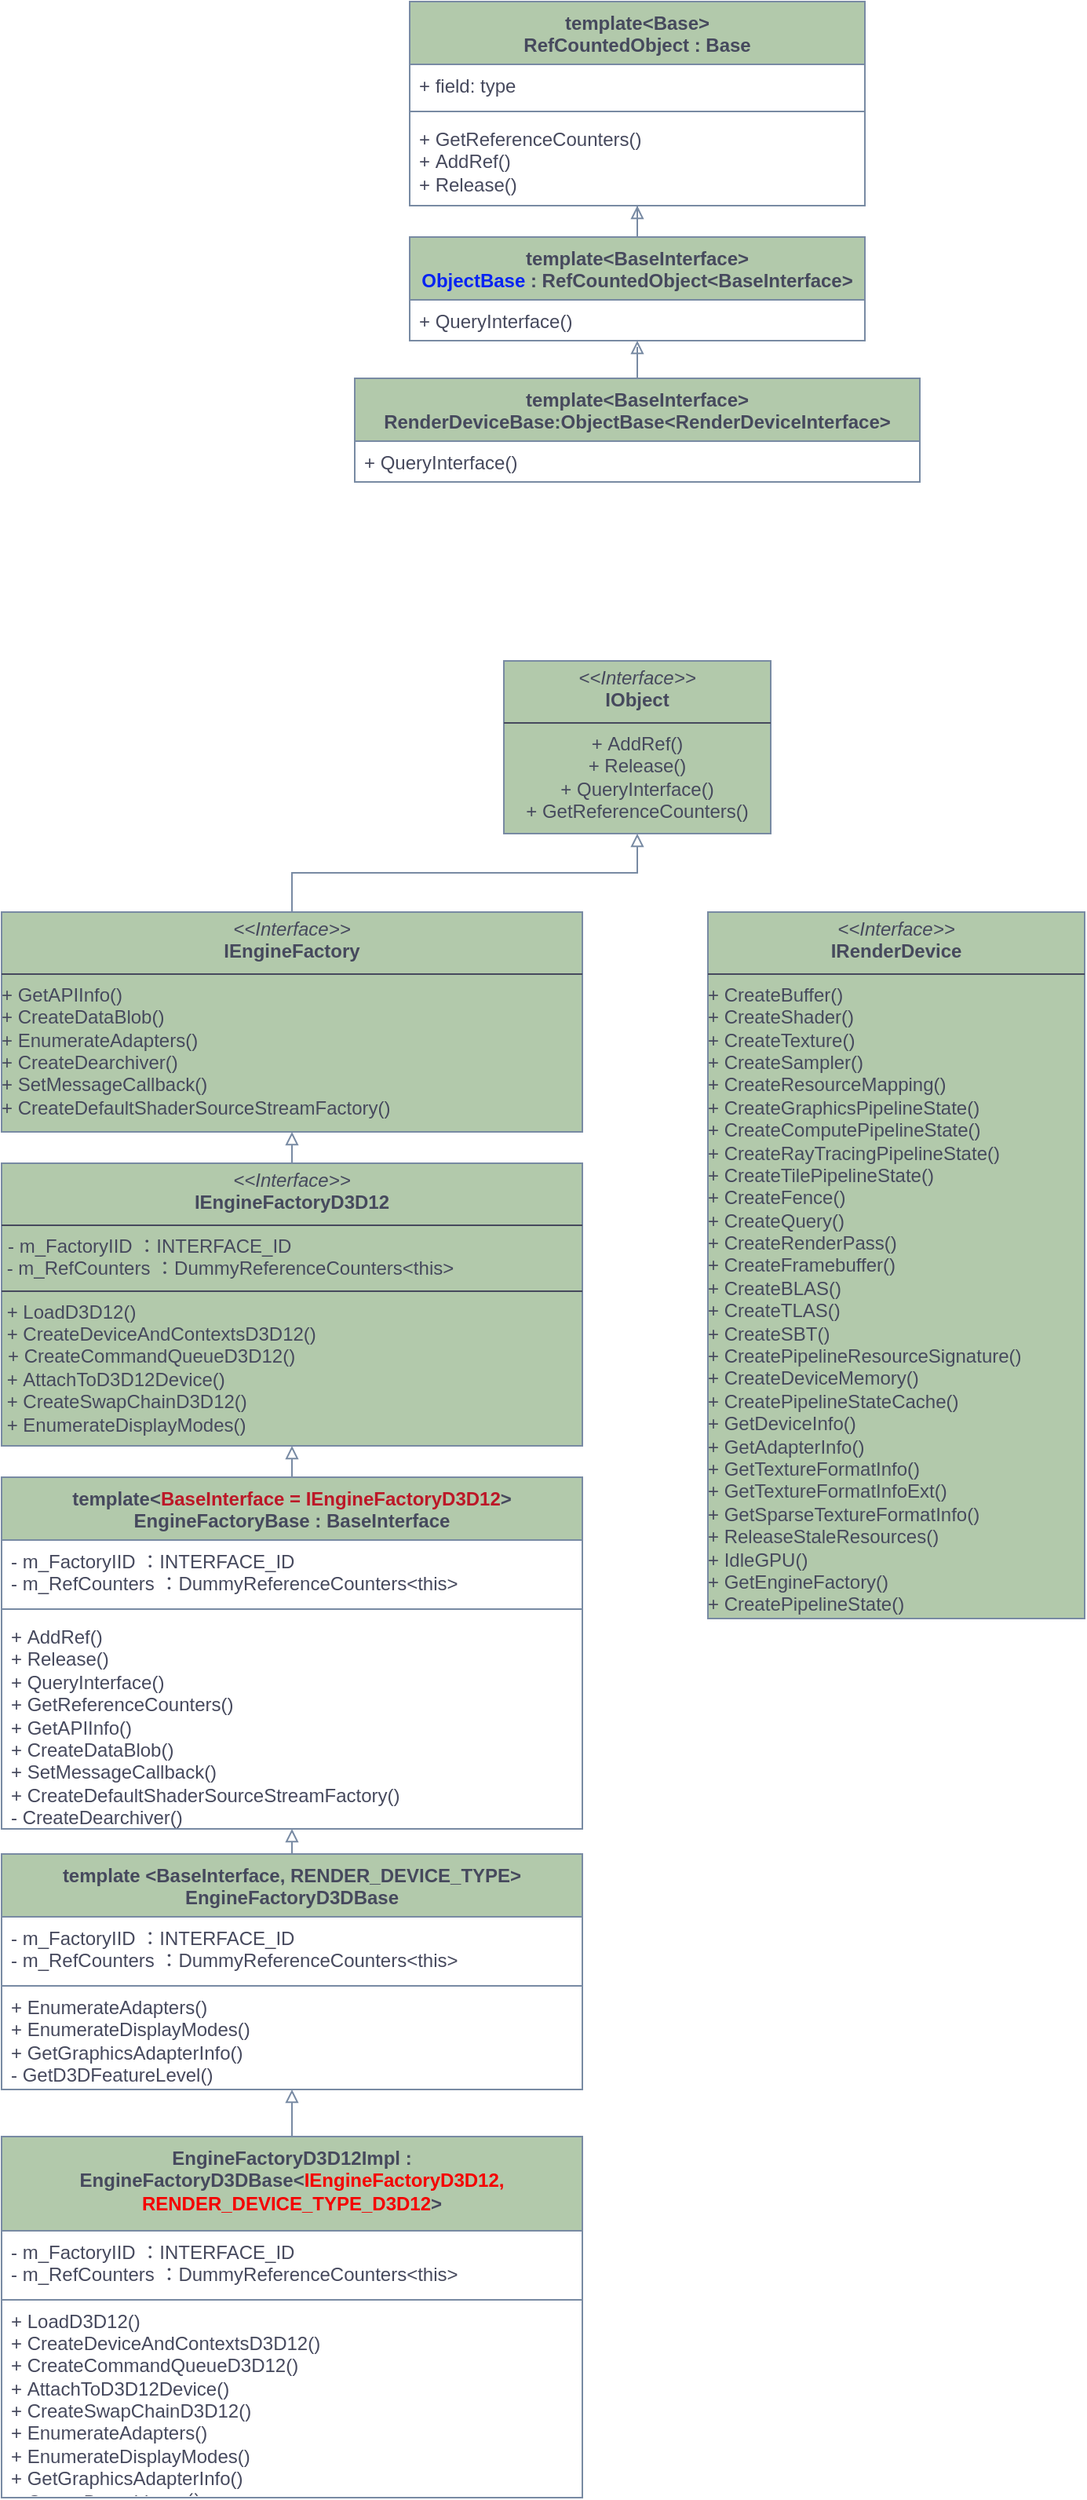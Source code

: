 <mxfile version="24.7.5">
  <diagram id="C5RBs43oDa-KdzZeNtuy" name="Page-1">
    <mxGraphModel dx="1050" dy="652" grid="1" gridSize="10" guides="1" tooltips="1" connect="1" arrows="1" fold="1" page="1" pageScale="1" pageWidth="827" pageHeight="1169" math="0" shadow="0">
      <root>
        <mxCell id="WIyWlLk6GJQsqaUBKTNV-0" />
        <mxCell id="WIyWlLk6GJQsqaUBKTNV-1" parent="WIyWlLk6GJQsqaUBKTNV-0" />
        <mxCell id="uO3FxK8MSbtDPoYA_33R-14" value="&lt;p style=&quot;margin: 4px 0px 0px;&quot;&gt;&lt;i&gt;&amp;lt;&amp;lt;Interface&amp;gt;&amp;gt;&lt;/i&gt;&lt;br&gt;&lt;b&gt;IObject&lt;/b&gt;&lt;/p&gt;&lt;hr size=&quot;1&quot; style=&quot;border-style:solid;&quot;&gt;&lt;p style=&quot;margin:0px;margin-left:4px;&quot;&gt;&lt;/p&gt;&lt;p style=&quot;margin:0px;margin-left:4px;&quot;&gt;&lt;/p&gt;&lt;div style=&quot;&quot;&gt;&lt;div&gt;&lt;span style=&quot;background-color: initial;&quot;&gt;+&amp;nbsp;&lt;/span&gt;&lt;span style=&quot;background-color: initial;&quot;&gt;AddRef()&lt;/span&gt;&lt;/div&gt;&lt;div&gt;&lt;span style=&quot;background-color: initial;&quot;&gt;+&amp;nbsp;&lt;/span&gt;&lt;span style=&quot;background-color: initial;&quot;&gt;Release()&lt;/span&gt;&lt;/div&gt;&lt;/div&gt;&lt;div style=&quot;&quot;&gt;&lt;span style=&quot;background-color: initial;&quot;&gt;+ QueryInterface&lt;/span&gt;&lt;span style=&quot;background-color: initial;&quot;&gt;()&lt;/span&gt;&lt;/div&gt;&lt;div style=&quot;&quot;&gt;&lt;span style=&quot;background-color: initial;&quot;&gt;+&amp;nbsp;&lt;/span&gt;&lt;span style=&quot;background-color: initial;&quot;&gt;GetReferenceCounters()&lt;/span&gt;&lt;/div&gt;&lt;p&gt;&lt;/p&gt;" style="verticalAlign=middle;align=center;overflow=fill;html=1;whiteSpace=wrap;labelBackgroundColor=none;fillColor=#B2C9AB;strokeColor=#788AA3;fontColor=#46495D;" vertex="1" parent="WIyWlLk6GJQsqaUBKTNV-1">
          <mxGeometry x="740" y="1100" width="170" height="110" as="geometry" />
        </mxCell>
        <mxCell id="uO3FxK8MSbtDPoYA_33R-17" style="edgeStyle=orthogonalEdgeStyle;rounded=0;orthogonalLoop=1;jettySize=auto;html=1;exitX=0.5;exitY=0;exitDx=0;exitDy=0;entryX=0.5;entryY=1;entryDx=0;entryDy=0;endArrow=block;endFill=0;labelBackgroundColor=none;strokeColor=#788AA3;fontColor=default;" edge="1" parent="WIyWlLk6GJQsqaUBKTNV-1" source="uO3FxK8MSbtDPoYA_33R-15" target="uO3FxK8MSbtDPoYA_33R-14">
          <mxGeometry relative="1" as="geometry" />
        </mxCell>
        <mxCell id="uO3FxK8MSbtDPoYA_33R-15" value="&lt;p style=&quot;margin: 4px 0px 0px;&quot;&gt;&lt;i&gt;&amp;lt;&amp;lt;Interface&amp;gt;&amp;gt;&lt;/i&gt;&lt;br&gt;&lt;b&gt;IEngineFactory&lt;/b&gt;&lt;br&gt;&lt;/p&gt;&lt;hr size=&quot;1&quot; style=&quot;border-style:solid;&quot;&gt;&lt;p style=&quot;margin:0px;margin-left:4px;&quot;&gt;&lt;/p&gt;&lt;p style=&quot;margin:0px;margin-left:4px;&quot;&gt;&lt;/p&gt;&lt;div style=&quot;&quot;&gt;&lt;div style=&quot;text-align: left;&quot;&gt;&lt;span style=&quot;background-color: initial;&quot;&gt;+&amp;nbsp;&lt;/span&gt;&lt;span style=&quot;background-color: initial;&quot;&gt;GetAPIInfo()&lt;/span&gt;&lt;/div&gt;&lt;div style=&quot;text-align: left;&quot;&gt;&lt;span style=&quot;background-color: initial;&quot;&gt;+&amp;nbsp;&lt;/span&gt;&lt;span style=&quot;background-color: initial;&quot;&gt;CreateDataBlob()&lt;/span&gt;&lt;/div&gt;&lt;/div&gt;&lt;div style=&quot;text-align: left;&quot;&gt;&lt;span style=&quot;background-color: initial;&quot;&gt;+&amp;nbsp;&lt;/span&gt;&lt;span style=&quot;background-color: initial;&quot;&gt;EnumerateAdapters()&lt;/span&gt;&lt;/div&gt;&lt;div style=&quot;text-align: left;&quot;&gt;&lt;span style=&quot;background-color: initial;&quot;&gt;+&amp;nbsp;&lt;/span&gt;&lt;span style=&quot;background-color: initial;&quot;&gt;CreateDearchiver()&lt;/span&gt;&lt;/div&gt;&lt;div style=&quot;text-align: left;&quot;&gt;&lt;span style=&quot;background-color: initial;&quot;&gt;+&amp;nbsp;&lt;/span&gt;&lt;span style=&quot;background-color: initial;&quot;&gt;SetMessageCallback()&lt;/span&gt;&lt;/div&gt;&lt;div style=&quot;text-align: left;&quot;&gt;&lt;span style=&quot;background-color: initial;&quot;&gt;+&amp;nbsp;&lt;/span&gt;&lt;span style=&quot;background-color: initial;&quot;&gt;CreateDefaultShaderSourceStreamFactory()&lt;/span&gt;&lt;/div&gt;&lt;p&gt;&lt;/p&gt;" style="verticalAlign=middle;align=center;overflow=fill;html=1;whiteSpace=wrap;labelBackgroundColor=none;fillColor=#B2C9AB;strokeColor=#788AA3;fontColor=#46495D;" vertex="1" parent="WIyWlLk6GJQsqaUBKTNV-1">
          <mxGeometry x="420" y="1260" width="370" height="140" as="geometry" />
        </mxCell>
        <mxCell id="uO3FxK8MSbtDPoYA_33R-46" style="edgeStyle=orthogonalEdgeStyle;rounded=0;orthogonalLoop=1;jettySize=auto;html=1;exitX=0.5;exitY=0;exitDx=0;exitDy=0;entryX=0.5;entryY=1;entryDx=0;entryDy=0;strokeColor=#788AA3;fontColor=#46495D;fillColor=#B2C9AB;endArrow=block;endFill=0;" edge="1" parent="WIyWlLk6GJQsqaUBKTNV-1" source="uO3FxK8MSbtDPoYA_33R-18" target="uO3FxK8MSbtDPoYA_33R-44">
          <mxGeometry relative="1" as="geometry" />
        </mxCell>
        <mxCell id="uO3FxK8MSbtDPoYA_33R-18" value="&lt;div&gt;template&amp;lt;&lt;font color=&quot;#bc1727&quot;&gt;BaseInterface = IEngineFactoryD3D12&lt;/font&gt;&amp;gt;&lt;/div&gt;EngineFactoryBase : BaseInterface" style="swimlane;fontStyle=1;align=center;verticalAlign=top;childLayout=stackLayout;horizontal=1;startSize=40;horizontalStack=0;resizeParent=1;resizeParentMax=0;resizeLast=0;collapsible=1;marginBottom=0;whiteSpace=wrap;html=1;labelBackgroundColor=none;fillColor=#B2C9AB;strokeColor=#788AA3;fontColor=#46495D;" vertex="1" parent="WIyWlLk6GJQsqaUBKTNV-1">
          <mxGeometry x="420" y="1620" width="370" height="224" as="geometry">
            <mxRectangle x="390" y="610" width="170" height="40" as="alternateBounds" />
          </mxGeometry>
        </mxCell>
        <mxCell id="uO3FxK8MSbtDPoYA_33R-19" value="- m_FactoryIID ：INTERFACE_ID&lt;div&gt;- m_RefCounters ：DummyReferenceCounters&amp;lt;this&amp;gt;&lt;/div&gt;" style="text;strokeColor=none;fillColor=none;align=left;verticalAlign=top;spacingLeft=4;spacingRight=4;overflow=hidden;rotatable=0;points=[[0,0.5],[1,0.5]];portConstraint=eastwest;whiteSpace=wrap;html=1;labelBackgroundColor=none;fontColor=#46495D;" vertex="1" parent="uO3FxK8MSbtDPoYA_33R-18">
          <mxGeometry y="40" width="370" height="40" as="geometry" />
        </mxCell>
        <mxCell id="uO3FxK8MSbtDPoYA_33R-20" value="" style="line;strokeWidth=1;fillColor=none;align=left;verticalAlign=middle;spacingTop=-1;spacingLeft=3;spacingRight=3;rotatable=0;labelPosition=right;points=[];portConstraint=eastwest;strokeColor=#788AA3;labelBackgroundColor=none;fontColor=#46495D;" vertex="1" parent="uO3FxK8MSbtDPoYA_33R-18">
          <mxGeometry y="80" width="370" height="8" as="geometry" />
        </mxCell>
        <mxCell id="uO3FxK8MSbtDPoYA_33R-21" value="&lt;div&gt;+&amp;nbsp;AddRef()&lt;/div&gt;&lt;div&gt;+ Release()&lt;/div&gt;+ QueryInterface()&lt;div&gt;+&amp;nbsp;GetReferenceCounters()&lt;/div&gt;&lt;div&gt;+&amp;nbsp;GetAPIInfo()&lt;/div&gt;&lt;div&gt;+ CreateDataBlob()&lt;br&gt;&lt;/div&gt;&lt;div&gt;+&amp;nbsp;SetMessageCallback()&lt;/div&gt;&lt;div&gt;+&amp;nbsp;CreateDefaultShaderSourceStreamFactory()&lt;/div&gt;&lt;div&gt;-&amp;nbsp;CreateDearchiver()&lt;/div&gt;" style="text;strokeColor=none;fillColor=none;align=left;verticalAlign=top;spacingLeft=4;spacingRight=4;overflow=hidden;rotatable=0;points=[[0,0.5],[1,0.5]];portConstraint=eastwest;whiteSpace=wrap;html=1;labelBackgroundColor=none;fontColor=#46495D;" vertex="1" parent="uO3FxK8MSbtDPoYA_33R-18">
          <mxGeometry y="88" width="370" height="136" as="geometry" />
        </mxCell>
        <mxCell id="uO3FxK8MSbtDPoYA_33R-27" style="edgeStyle=orthogonalEdgeStyle;rounded=0;orthogonalLoop=1;jettySize=auto;html=1;endArrow=block;endFill=0;labelBackgroundColor=none;strokeColor=#788AA3;fontColor=default;" edge="1" parent="WIyWlLk6GJQsqaUBKTNV-1" source="uO3FxK8MSbtDPoYA_33R-22" target="uO3FxK8MSbtDPoYA_33R-18">
          <mxGeometry relative="1" as="geometry">
            <Array as="points">
              <mxPoint x="605" y="1840" />
              <mxPoint x="605" y="1840" />
            </Array>
          </mxGeometry>
        </mxCell>
        <mxCell id="uO3FxK8MSbtDPoYA_33R-22" value="&lt;div&gt;template &amp;lt;BaseInterface, RENDER_DEVICE_TYPE&amp;gt;&lt;br&gt;&lt;/div&gt;EngineFactoryD3DBase" style="swimlane;fontStyle=1;align=center;verticalAlign=top;childLayout=stackLayout;horizontal=1;startSize=40;horizontalStack=0;resizeParent=1;resizeParentMax=0;resizeLast=0;collapsible=1;marginBottom=0;whiteSpace=wrap;html=1;labelBackgroundColor=none;fillColor=#B2C9AB;strokeColor=#788AA3;fontColor=#46495D;" vertex="1" parent="WIyWlLk6GJQsqaUBKTNV-1">
          <mxGeometry x="420" y="1860" width="370" height="150" as="geometry">
            <mxRectangle x="390" y="610" width="170" height="40" as="alternateBounds" />
          </mxGeometry>
        </mxCell>
        <mxCell id="uO3FxK8MSbtDPoYA_33R-23" value="- m_FactoryIID ：INTERFACE_ID&lt;div&gt;- m_RefCounters ：DummyReferenceCounters&amp;lt;this&amp;gt;&lt;/div&gt;" style="text;strokeColor=none;fillColor=none;align=left;verticalAlign=top;spacingLeft=4;spacingRight=4;overflow=hidden;rotatable=0;points=[[0,0.5],[1,0.5]];portConstraint=eastwest;whiteSpace=wrap;html=1;labelBackgroundColor=none;fontColor=#46495D;" vertex="1" parent="uO3FxK8MSbtDPoYA_33R-22">
          <mxGeometry y="40" width="370" height="40" as="geometry" />
        </mxCell>
        <mxCell id="uO3FxK8MSbtDPoYA_33R-24" value="" style="line;strokeWidth=1;fillColor=none;align=left;verticalAlign=middle;spacingTop=-1;spacingLeft=3;spacingRight=3;rotatable=0;labelPosition=right;points=[];portConstraint=eastwest;strokeColor=#788AA3;labelBackgroundColor=none;fontColor=#46495D;" vertex="1" parent="uO3FxK8MSbtDPoYA_33R-22">
          <mxGeometry y="80" width="370" height="8" as="geometry" />
        </mxCell>
        <mxCell id="uO3FxK8MSbtDPoYA_33R-25" value="&lt;div&gt;+&amp;nbsp;EnumerateAdapters()&lt;/div&gt;&lt;div&gt;+ EnumerateDisplayModes()&lt;/div&gt;+ GetGraphicsAdapterInfo()&lt;div&gt;-&amp;nbsp;GetD3DFeatureLevel()&lt;/div&gt;" style="text;strokeColor=none;fillColor=none;align=left;verticalAlign=middle;spacingLeft=4;spacingRight=4;overflow=hidden;rotatable=0;points=[[0,0.5],[1,0.5]];portConstraint=eastwest;whiteSpace=wrap;html=1;labelBackgroundColor=none;fontColor=#46495D;" vertex="1" parent="uO3FxK8MSbtDPoYA_33R-22">
          <mxGeometry y="88" width="370" height="62" as="geometry" />
        </mxCell>
        <mxCell id="uO3FxK8MSbtDPoYA_33R-43" style="edgeStyle=orthogonalEdgeStyle;rounded=0;orthogonalLoop=1;jettySize=auto;html=1;exitX=0.5;exitY=0;exitDx=0;exitDy=0;endArrow=block;endFill=0;labelBackgroundColor=none;strokeColor=#788AA3;fontColor=default;" edge="1" parent="WIyWlLk6GJQsqaUBKTNV-1" source="uO3FxK8MSbtDPoYA_33R-34" target="uO3FxK8MSbtDPoYA_33R-22">
          <mxGeometry relative="1" as="geometry" />
        </mxCell>
        <mxCell id="uO3FxK8MSbtDPoYA_33R-34" value="&lt;div&gt;EngineFactoryD3D12Impl : EngineFactoryD3DBase&amp;lt;&lt;font color=&quot;#f40101&quot;&gt;IEngineFactoryD3D12, RENDER_DEVICE_TYPE_D3D12&lt;/font&gt;&amp;gt;&lt;br&gt;&lt;/div&gt;" style="swimlane;fontStyle=1;align=center;verticalAlign=top;childLayout=stackLayout;horizontal=1;startSize=60;horizontalStack=0;resizeParent=1;resizeParentMax=0;resizeLast=0;collapsible=1;marginBottom=0;whiteSpace=wrap;html=1;labelBackgroundColor=none;fillColor=#B2C9AB;strokeColor=#788AA3;fontColor=#46495D;" vertex="1" parent="WIyWlLk6GJQsqaUBKTNV-1">
          <mxGeometry x="420" y="2040" width="370" height="230" as="geometry">
            <mxRectangle x="390" y="610" width="170" height="40" as="alternateBounds" />
          </mxGeometry>
        </mxCell>
        <mxCell id="uO3FxK8MSbtDPoYA_33R-35" value="- m_FactoryIID ：INTERFACE_ID&lt;div&gt;- m_RefCounters ：DummyReferenceCounters&amp;lt;this&amp;gt;&lt;/div&gt;" style="text;strokeColor=none;fillColor=none;align=left;verticalAlign=top;spacingLeft=4;spacingRight=4;overflow=hidden;rotatable=0;points=[[0,0.5],[1,0.5]];portConstraint=eastwest;whiteSpace=wrap;html=1;labelBackgroundColor=none;fontColor=#46495D;" vertex="1" parent="uO3FxK8MSbtDPoYA_33R-34">
          <mxGeometry y="60" width="370" height="40" as="geometry" />
        </mxCell>
        <mxCell id="uO3FxK8MSbtDPoYA_33R-36" value="" style="line;strokeWidth=1;fillColor=none;align=left;verticalAlign=middle;spacingTop=-1;spacingLeft=3;spacingRight=3;rotatable=0;labelPosition=right;points=[];portConstraint=eastwest;strokeColor=#788AA3;labelBackgroundColor=none;fontColor=#46495D;" vertex="1" parent="uO3FxK8MSbtDPoYA_33R-34">
          <mxGeometry y="100" width="370" height="8" as="geometry" />
        </mxCell>
        <mxCell id="uO3FxK8MSbtDPoYA_33R-37" value="&lt;div&gt;+&amp;nbsp;LoadD3D12()&lt;/div&gt;&lt;div&gt;+ CreateDeviceAndContextsD3D12()&lt;/div&gt;+ CreateCommandQueueD3D12()&lt;div&gt;+&amp;nbsp;AttachToD3D12Device()&lt;/div&gt;&lt;div&gt;+&amp;nbsp;CreateSwapChainD3D12()&lt;/div&gt;&lt;div&gt;+ EnumerateAdapters()&lt;br&gt;&lt;/div&gt;&lt;div&gt;+&amp;nbsp;EnumerateDisplayModes()&lt;/div&gt;&lt;div&gt;+&amp;nbsp;GetGraphicsAdapterInfo()&lt;/div&gt;&lt;div&gt;+&amp;nbsp;CreateDearchiver（）&lt;/div&gt;" style="text;strokeColor=none;fillColor=none;align=left;verticalAlign=middle;spacingLeft=4;spacingRight=4;overflow=hidden;rotatable=0;points=[[0,0.5],[1,0.5]];portConstraint=eastwest;whiteSpace=wrap;html=1;labelBackgroundColor=none;fontColor=#46495D;" vertex="1" parent="uO3FxK8MSbtDPoYA_33R-34">
          <mxGeometry y="108" width="370" height="122" as="geometry" />
        </mxCell>
        <mxCell id="uO3FxK8MSbtDPoYA_33R-45" style="edgeStyle=orthogonalEdgeStyle;rounded=0;orthogonalLoop=1;jettySize=auto;html=1;exitX=0.5;exitY=0;exitDx=0;exitDy=0;entryX=0.5;entryY=1;entryDx=0;entryDy=0;strokeColor=#788AA3;fontColor=#46495D;fillColor=#B2C9AB;endArrow=block;endFill=0;" edge="1" parent="WIyWlLk6GJQsqaUBKTNV-1" source="uO3FxK8MSbtDPoYA_33R-44" target="uO3FxK8MSbtDPoYA_33R-15">
          <mxGeometry relative="1" as="geometry" />
        </mxCell>
        <mxCell id="uO3FxK8MSbtDPoYA_33R-44" value="&lt;p style=&quot;margin:0px;margin-top:4px;text-align:center;&quot;&gt;&lt;i&gt;&amp;lt;&amp;lt;Interface&amp;gt;&amp;gt;&lt;/i&gt;&lt;br&gt;&lt;b&gt;IEngineFactoryD3D12&lt;/b&gt;&lt;/p&gt;&lt;hr size=&quot;1&quot; style=&quot;border-style:solid;&quot;&gt;&lt;p style=&quot;margin:0px;margin-left:4px;&quot;&gt;- m_FactoryIID ：INTERFACE_ID&lt;/p&gt;&lt;div&gt;&amp;nbsp;- m_RefCounters ：DummyReferenceCounters&amp;lt;this&amp;gt;&lt;/div&gt;&lt;hr size=&quot;1&quot; style=&quot;border-style:solid;&quot;&gt;&lt;div&gt;&amp;nbsp;+&amp;nbsp;LoadD3D12()&lt;/div&gt;&lt;div&gt;&amp;nbsp;+ CreateDeviceAndContextsD3D12()&lt;/div&gt;&lt;p style=&quot;margin:0px;margin-left:4px;&quot;&gt;+ CreateCommandQueueD3D12()&lt;/p&gt;&lt;div&gt;&amp;nbsp;+&amp;nbsp;AttachToD3D12Device()&lt;/div&gt;&lt;div&gt;&amp;nbsp;+&amp;nbsp;CreateSwapChainD3D12()&lt;/div&gt;&lt;div&gt;&amp;nbsp;+&amp;nbsp;EnumerateDisplayModes()&lt;/div&gt;" style="verticalAlign=top;align=left;overflow=fill;html=1;whiteSpace=wrap;strokeColor=#788AA3;fontColor=#46495D;fillColor=#B2C9AB;" vertex="1" parent="WIyWlLk6GJQsqaUBKTNV-1">
          <mxGeometry x="420" y="1420" width="370" height="180" as="geometry" />
        </mxCell>
        <mxCell id="uO3FxK8MSbtDPoYA_33R-47" value="&lt;p style=&quot;margin: 4px 0px 0px;&quot;&gt;&lt;i&gt;&amp;lt;&amp;lt;Interface&amp;gt;&amp;gt;&lt;/i&gt;&lt;br&gt;&lt;b&gt;IRenderDevice&lt;/b&gt;&lt;/p&gt;&lt;hr size=&quot;1&quot; style=&quot;border-style:solid;&quot;&gt;&lt;p style=&quot;margin:0px;margin-left:4px;&quot;&gt;&lt;/p&gt;&lt;p style=&quot;margin:0px;margin-left:4px;&quot;&gt;&lt;/p&gt;&lt;div style=&quot;&quot;&gt;&lt;div style=&quot;text-align: left;&quot;&gt;&lt;span style=&quot;background-color: initial;&quot;&gt;+&amp;nbsp;&lt;/span&gt;&lt;span style=&quot;background-color: initial;&quot;&gt;CreateBuffer()&lt;/span&gt;&lt;/div&gt;&lt;div style=&quot;text-align: left;&quot;&gt;&lt;span style=&quot;background-color: initial;&quot;&gt;+&amp;nbsp;&lt;/span&gt;&lt;span style=&quot;background-color: initial;&quot;&gt;CreateShader()&lt;/span&gt;&lt;/div&gt;&lt;/div&gt;&lt;div style=&quot;text-align: left;&quot;&gt;&lt;span style=&quot;background-color: initial;&quot;&gt;+&amp;nbsp;&lt;/span&gt;&lt;span style=&quot;background-color: initial;&quot;&gt;CreateTexture()&lt;/span&gt;&lt;/div&gt;&lt;div style=&quot;text-align: left;&quot;&gt;&lt;span style=&quot;background-color: initial;&quot;&gt;+&amp;nbsp;&lt;/span&gt;&lt;span style=&quot;background-color: initial;&quot;&gt;CreateSampler()&lt;/span&gt;&lt;/div&gt;&lt;div style=&quot;text-align: left;&quot;&gt;&lt;span style=&quot;background-color: initial;&quot;&gt;+&amp;nbsp;&lt;/span&gt;&lt;span style=&quot;background-color: initial;&quot;&gt;CreateResourceMapping()&lt;/span&gt;&lt;/div&gt;&lt;div style=&quot;text-align: left;&quot;&gt;&lt;span style=&quot;background-color: initial;&quot;&gt;+&amp;nbsp;&lt;/span&gt;&lt;span style=&quot;background-color: initial;&quot;&gt;CreateGraphicsPipelineState()&lt;/span&gt;&lt;/div&gt;&lt;div style=&quot;text-align: left;&quot;&gt;&lt;span style=&quot;background-color: initial;&quot;&gt;+&amp;nbsp;&lt;/span&gt;&lt;span style=&quot;background-color: initial; text-align: center;&quot;&gt;CreateComputePipelineState()&lt;/span&gt;&lt;/div&gt;&lt;div style=&quot;text-align: left;&quot;&gt;&lt;span style=&quot;background-color: initial; text-align: center;&quot;&gt;+&amp;nbsp;&lt;/span&gt;&lt;span style=&quot;background-color: initial; text-align: center;&quot;&gt;CreateRayTracingPipelineState()&lt;/span&gt;&lt;/div&gt;&lt;div style=&quot;text-align: left;&quot;&gt;&lt;span style=&quot;background-color: initial; text-align: center;&quot;&gt;+&amp;nbsp;&lt;/span&gt;&lt;span style=&quot;background-color: initial; text-align: center;&quot;&gt;CreateTilePipelineState()&lt;/span&gt;&lt;/div&gt;&lt;div style=&quot;text-align: left;&quot;&gt;&lt;span style=&quot;background-color: initial; text-align: center;&quot;&gt;+&amp;nbsp;&lt;/span&gt;&lt;span style=&quot;background-color: initial; text-align: center;&quot;&gt;CreateFence()&lt;/span&gt;&lt;/div&gt;&lt;div style=&quot;text-align: left;&quot;&gt;&lt;span style=&quot;background-color: initial; text-align: center;&quot;&gt;+ CreateQuery()&lt;/span&gt;&lt;/div&gt;&lt;div style=&quot;text-align: left;&quot;&gt;&lt;span style=&quot;background-color: initial; text-align: center;&quot;&gt;+&amp;nbsp;&lt;/span&gt;&lt;span style=&quot;background-color: initial; text-align: center;&quot;&gt;CreateRenderPass()&lt;/span&gt;&lt;/div&gt;&lt;div style=&quot;text-align: left;&quot;&gt;&lt;span style=&quot;background-color: initial; text-align: center;&quot;&gt;+&amp;nbsp;&lt;/span&gt;&lt;span style=&quot;background-color: initial; text-align: center;&quot;&gt;CreateFramebuffer()&lt;/span&gt;&lt;/div&gt;&lt;div style=&quot;text-align: left;&quot;&gt;&lt;span style=&quot;background-color: initial; text-align: center;&quot;&gt;+&amp;nbsp;&lt;/span&gt;&lt;span style=&quot;background-color: initial; text-align: center;&quot;&gt;CreateBLAS()&lt;/span&gt;&lt;/div&gt;&lt;div style=&quot;text-align: left;&quot;&gt;&lt;span style=&quot;background-color: initial; text-align: center;&quot;&gt;+&amp;nbsp;&lt;/span&gt;&lt;span style=&quot;background-color: initial; text-align: center;&quot;&gt;CreateTLAS()&lt;/span&gt;&lt;/div&gt;&lt;div style=&quot;text-align: left;&quot;&gt;&lt;span style=&quot;background-color: initial; text-align: center;&quot;&gt;+&amp;nbsp;&lt;/span&gt;&lt;span style=&quot;background-color: initial; text-align: center;&quot;&gt;CreateSBT()&lt;/span&gt;&lt;/div&gt;&lt;div style=&quot;text-align: left;&quot;&gt;&lt;span style=&quot;background-color: initial; text-align: center;&quot;&gt;+&amp;nbsp;&lt;/span&gt;&lt;span style=&quot;background-color: initial; text-align: center;&quot;&gt;CreatePipelineResourceSignature()&lt;/span&gt;&lt;/div&gt;&lt;div style=&quot;text-align: left;&quot;&gt;&lt;span style=&quot;background-color: initial; text-align: center;&quot;&gt;+&amp;nbsp;&lt;/span&gt;&lt;span style=&quot;background-color: initial; text-align: center;&quot;&gt;CreateDeviceMemory()&lt;/span&gt;&lt;/div&gt;&lt;div style=&quot;text-align: left;&quot;&gt;&lt;span style=&quot;background-color: initial; text-align: center;&quot;&gt;+&amp;nbsp;&lt;/span&gt;&lt;span style=&quot;background-color: initial; text-align: center;&quot;&gt;CreatePipelineStateCache()&lt;/span&gt;&lt;/div&gt;&lt;div style=&quot;text-align: left;&quot;&gt;&lt;span style=&quot;background-color: initial; text-align: center;&quot;&gt;+&amp;nbsp;&lt;/span&gt;&lt;span style=&quot;background-color: initial; text-align: center;&quot;&gt;GetDeviceInfo()&lt;/span&gt;&lt;/div&gt;&lt;div style=&quot;text-align: left;&quot;&gt;&lt;span style=&quot;background-color: initial; text-align: center;&quot;&gt;+&amp;nbsp;&lt;/span&gt;&lt;span style=&quot;background-color: initial; text-align: center;&quot;&gt;GetAdapterInfo()&lt;/span&gt;&lt;/div&gt;&lt;div style=&quot;text-align: left;&quot;&gt;&lt;span style=&quot;background-color: initial; text-align: center;&quot;&gt;+&amp;nbsp;&lt;/span&gt;&lt;span style=&quot;background-color: initial; text-align: center;&quot;&gt;GetTextureFormatInfo()&lt;/span&gt;&lt;/div&gt;&lt;div style=&quot;text-align: left;&quot;&gt;&lt;span style=&quot;background-color: initial; text-align: center;&quot;&gt;+&amp;nbsp;&lt;/span&gt;&lt;span style=&quot;background-color: initial; text-align: center;&quot;&gt;GetTextureFormatInfoExt()&lt;/span&gt;&lt;/div&gt;&lt;div style=&quot;text-align: left;&quot;&gt;&lt;span style=&quot;background-color: initial; text-align: center;&quot;&gt;+&amp;nbsp;&lt;/span&gt;&lt;span style=&quot;background-color: initial; text-align: center;&quot;&gt;GetSparseTextureFormatInfo()&lt;/span&gt;&lt;/div&gt;&lt;div style=&quot;text-align: left;&quot;&gt;&lt;span style=&quot;background-color: initial; text-align: center;&quot;&gt;+&amp;nbsp;&lt;/span&gt;&lt;span style=&quot;background-color: initial; text-align: center;&quot;&gt;ReleaseStaleResources()&lt;/span&gt;&lt;/div&gt;&lt;div style=&quot;text-align: left;&quot;&gt;&lt;span style=&quot;background-color: initial; text-align: center;&quot;&gt;+&amp;nbsp;&lt;/span&gt;&lt;span style=&quot;background-color: initial; text-align: center;&quot;&gt;IdleGPU()&lt;/span&gt;&lt;/div&gt;&lt;div style=&quot;text-align: left;&quot;&gt;&lt;span style=&quot;background-color: initial; text-align: center;&quot;&gt;+&amp;nbsp;&lt;/span&gt;&lt;span style=&quot;background-color: initial; text-align: center;&quot;&gt;GetEngineFactory()&lt;/span&gt;&lt;/div&gt;&lt;div style=&quot;text-align: left;&quot;&gt;&lt;span style=&quot;background-color: initial; text-align: center;&quot;&gt;+&amp;nbsp;&lt;/span&gt;&lt;span style=&quot;background-color: initial; text-align: center;&quot;&gt;CreatePipelineState()&lt;/span&gt;&lt;/div&gt;&lt;p&gt;&lt;/p&gt;" style="verticalAlign=middle;align=center;overflow=fill;html=1;whiteSpace=wrap;labelBackgroundColor=none;fillColor=#B2C9AB;strokeColor=#788AA3;fontColor=#46495D;" vertex="1" parent="WIyWlLk6GJQsqaUBKTNV-1">
          <mxGeometry x="870" y="1260" width="240" height="450" as="geometry" />
        </mxCell>
        <mxCell id="uO3FxK8MSbtDPoYA_33R-48" value="&lt;div&gt;template&amp;lt;Base&amp;gt;&lt;/div&gt;RefCountedObject : Base" style="swimlane;fontStyle=1;align=center;verticalAlign=top;childLayout=stackLayout;horizontal=1;startSize=40;horizontalStack=0;resizeParent=1;resizeParentMax=0;resizeLast=0;collapsible=1;marginBottom=0;whiteSpace=wrap;html=1;strokeColor=#788AA3;fontColor=#46495D;fillColor=#B2C9AB;" vertex="1" parent="WIyWlLk6GJQsqaUBKTNV-1">
          <mxGeometry x="680" y="680" width="290" height="130" as="geometry" />
        </mxCell>
        <mxCell id="uO3FxK8MSbtDPoYA_33R-49" value="+ field: type" style="text;strokeColor=none;fillColor=none;align=left;verticalAlign=top;spacingLeft=4;spacingRight=4;overflow=hidden;rotatable=0;points=[[0,0.5],[1,0.5]];portConstraint=eastwest;whiteSpace=wrap;html=1;fontColor=#46495D;" vertex="1" parent="uO3FxK8MSbtDPoYA_33R-48">
          <mxGeometry y="40" width="290" height="26" as="geometry" />
        </mxCell>
        <mxCell id="uO3FxK8MSbtDPoYA_33R-50" value="" style="line;strokeWidth=1;fillColor=none;align=left;verticalAlign=middle;spacingTop=-1;spacingLeft=3;spacingRight=3;rotatable=0;labelPosition=right;points=[];portConstraint=eastwest;strokeColor=inherit;fontColor=#46495D;" vertex="1" parent="uO3FxK8MSbtDPoYA_33R-48">
          <mxGeometry y="66" width="290" height="8" as="geometry" />
        </mxCell>
        <mxCell id="uO3FxK8MSbtDPoYA_33R-51" value="+ GetReferenceCounters()&lt;div&gt;+&amp;nbsp;AddRef()&lt;/div&gt;&lt;div&gt;+ Release()&lt;/div&gt;" style="text;strokeColor=none;fillColor=none;align=left;verticalAlign=top;spacingLeft=4;spacingRight=4;overflow=hidden;rotatable=0;points=[[0,0.5],[1,0.5]];portConstraint=eastwest;whiteSpace=wrap;html=1;fontColor=#46495D;" vertex="1" parent="uO3FxK8MSbtDPoYA_33R-48">
          <mxGeometry y="74" width="290" height="56" as="geometry" />
        </mxCell>
        <mxCell id="uO3FxK8MSbtDPoYA_33R-52" value="&lt;div&gt;template&amp;lt;BaseInterface&amp;gt;&lt;/div&gt;&lt;font color=&quot;#0723f2&quot;&gt;ObjectBase&lt;/font&gt; : RefCountedObject&amp;lt;BaseInterface&amp;gt;" style="swimlane;fontStyle=1;align=center;verticalAlign=top;childLayout=stackLayout;horizontal=1;startSize=40;horizontalStack=0;resizeParent=1;resizeParentMax=0;resizeLast=0;collapsible=1;marginBottom=0;whiteSpace=wrap;html=1;strokeColor=#788AA3;fontColor=#46495D;fillColor=#B2C9AB;" vertex="1" parent="WIyWlLk6GJQsqaUBKTNV-1">
          <mxGeometry x="680" y="830" width="290" height="66" as="geometry" />
        </mxCell>
        <mxCell id="uO3FxK8MSbtDPoYA_33R-55" value="+ QueryInterface()" style="text;strokeColor=none;fillColor=none;align=left;verticalAlign=top;spacingLeft=4;spacingRight=4;overflow=hidden;rotatable=0;points=[[0,0.5],[1,0.5]];portConstraint=eastwest;whiteSpace=wrap;html=1;fontColor=#46495D;" vertex="1" parent="uO3FxK8MSbtDPoYA_33R-52">
          <mxGeometry y="40" width="290" height="26" as="geometry" />
        </mxCell>
        <mxCell id="uO3FxK8MSbtDPoYA_33R-56" style="edgeStyle=orthogonalEdgeStyle;rounded=0;orthogonalLoop=1;jettySize=auto;html=1;exitX=0.5;exitY=0;exitDx=0;exitDy=0;strokeColor=#788AA3;fontColor=#46495D;fillColor=#B2C9AB;endArrow=block;endFill=0;" edge="1" parent="WIyWlLk6GJQsqaUBKTNV-1" source="uO3FxK8MSbtDPoYA_33R-52" target="uO3FxK8MSbtDPoYA_33R-48">
          <mxGeometry relative="1" as="geometry">
            <mxPoint x="825" y="820" as="targetPoint" />
            <Array as="points" />
          </mxGeometry>
        </mxCell>
        <mxCell id="uO3FxK8MSbtDPoYA_33R-60" style="edgeStyle=orthogonalEdgeStyle;rounded=0;orthogonalLoop=1;jettySize=auto;html=1;exitX=0.5;exitY=0;exitDx=0;exitDy=0;strokeColor=#788AA3;fontColor=#46495D;fillColor=#B2C9AB;endArrow=block;endFill=0;" edge="1" parent="WIyWlLk6GJQsqaUBKTNV-1" source="uO3FxK8MSbtDPoYA_33R-58" target="uO3FxK8MSbtDPoYA_33R-52">
          <mxGeometry relative="1" as="geometry" />
        </mxCell>
        <mxCell id="uO3FxK8MSbtDPoYA_33R-58" value="&lt;div&gt;template&amp;lt;BaseInterface&amp;gt;&lt;/div&gt;RenderDeviceBase:ObjectBase&amp;lt;RenderDeviceInterface&amp;gt;" style="swimlane;fontStyle=1;align=center;verticalAlign=top;childLayout=stackLayout;horizontal=1;startSize=40;horizontalStack=0;resizeParent=1;resizeParentMax=0;resizeLast=0;collapsible=1;marginBottom=0;whiteSpace=wrap;html=1;strokeColor=#788AA3;fontColor=#46495D;fillColor=#B2C9AB;" vertex="1" parent="WIyWlLk6GJQsqaUBKTNV-1">
          <mxGeometry x="645" y="920" width="360" height="66" as="geometry" />
        </mxCell>
        <mxCell id="uO3FxK8MSbtDPoYA_33R-59" value="+ QueryInterface()" style="text;strokeColor=none;fillColor=none;align=left;verticalAlign=top;spacingLeft=4;spacingRight=4;overflow=hidden;rotatable=0;points=[[0,0.5],[1,0.5]];portConstraint=eastwest;whiteSpace=wrap;html=1;fontColor=#46495D;" vertex="1" parent="uO3FxK8MSbtDPoYA_33R-58">
          <mxGeometry y="40" width="360" height="26" as="geometry" />
        </mxCell>
      </root>
    </mxGraphModel>
  </diagram>
</mxfile>
